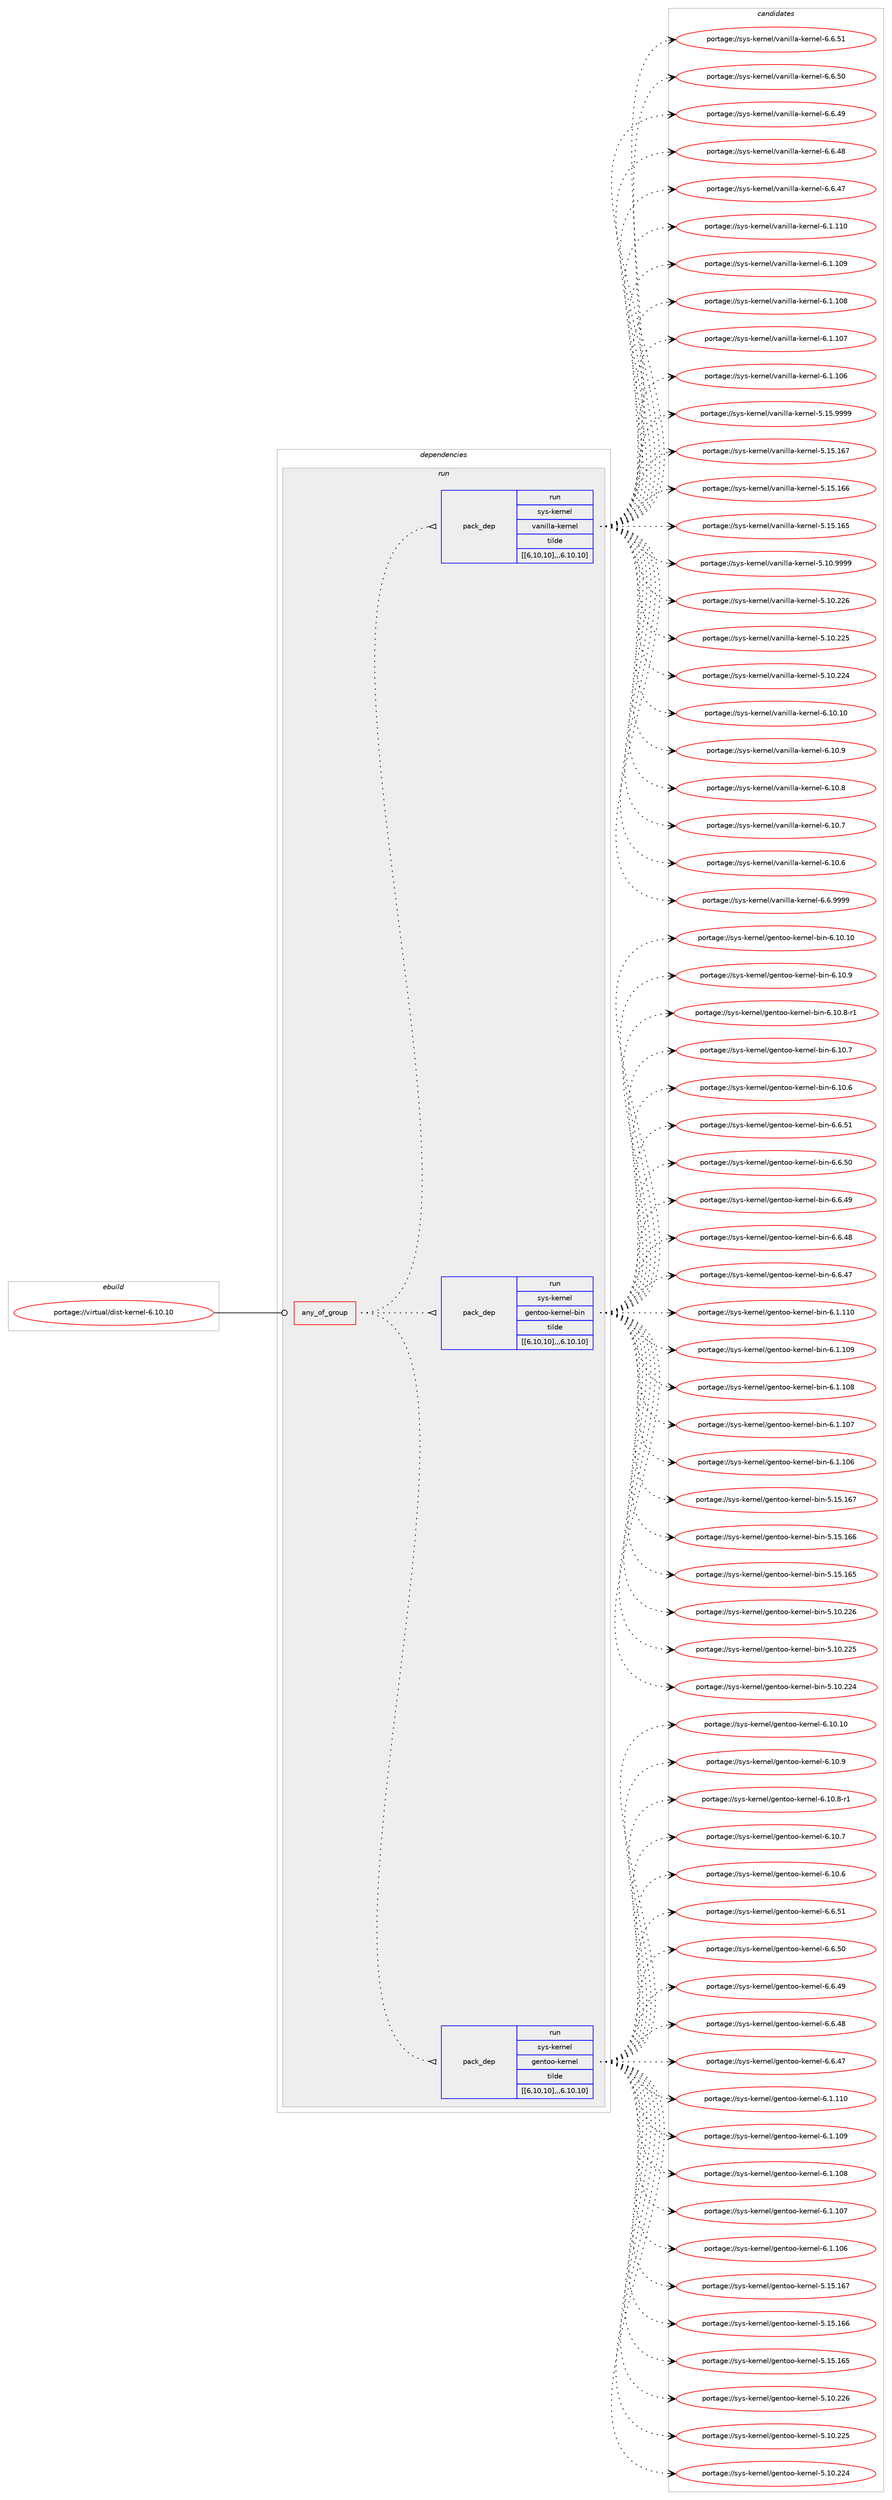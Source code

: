 digraph prolog {

# *************
# Graph options
# *************

newrank=true;
concentrate=true;
compound=true;
graph [rankdir=LR,fontname=Helvetica,fontsize=10,ranksep=1.5];#, ranksep=2.5, nodesep=0.2];
edge  [arrowhead=vee];
node  [fontname=Helvetica,fontsize=10];

# **********
# The ebuild
# **********

subgraph cluster_leftcol {
color=gray;
label=<<i>ebuild</i>>;
id [label="portage://virtual/dist-kernel-6.10.10", color=red, width=4, href="../virtual/dist-kernel-6.10.10.svg"];
}

# ****************
# The dependencies
# ****************

subgraph cluster_midcol {
color=gray;
label=<<i>dependencies</i>>;
subgraph cluster_compile {
fillcolor="#eeeeee";
style=filled;
label=<<i>compile</i>>;
}
subgraph cluster_compileandrun {
fillcolor="#eeeeee";
style=filled;
label=<<i>compile and run</i>>;
}
subgraph cluster_run {
fillcolor="#eeeeee";
style=filled;
label=<<i>run</i>>;
subgraph any2938 {
dependency462219 [label=<<TABLE BORDER="0" CELLBORDER="1" CELLSPACING="0" CELLPADDING="4"><TR><TD CELLPADDING="10">any_of_group</TD></TR></TABLE>>, shape=none, color=red];subgraph pack335750 {
dependency462220 [label=<<TABLE BORDER="0" CELLBORDER="1" CELLSPACING="0" CELLPADDING="4" WIDTH="220"><TR><TD ROWSPAN="6" CELLPADDING="30">pack_dep</TD></TR><TR><TD WIDTH="110">run</TD></TR><TR><TD>sys-kernel</TD></TR><TR><TD>gentoo-kernel</TD></TR><TR><TD>tilde</TD></TR><TR><TD>[[6,10,10],,,6.10.10]</TD></TR></TABLE>>, shape=none, color=blue];
}
dependency462219:e -> dependency462220:w [weight=20,style="dotted",arrowhead="oinv"];
subgraph pack335751 {
dependency462221 [label=<<TABLE BORDER="0" CELLBORDER="1" CELLSPACING="0" CELLPADDING="4" WIDTH="220"><TR><TD ROWSPAN="6" CELLPADDING="30">pack_dep</TD></TR><TR><TD WIDTH="110">run</TD></TR><TR><TD>sys-kernel</TD></TR><TR><TD>gentoo-kernel-bin</TD></TR><TR><TD>tilde</TD></TR><TR><TD>[[6,10,10],,,6.10.10]</TD></TR></TABLE>>, shape=none, color=blue];
}
dependency462219:e -> dependency462221:w [weight=20,style="dotted",arrowhead="oinv"];
subgraph pack335752 {
dependency462222 [label=<<TABLE BORDER="0" CELLBORDER="1" CELLSPACING="0" CELLPADDING="4" WIDTH="220"><TR><TD ROWSPAN="6" CELLPADDING="30">pack_dep</TD></TR><TR><TD WIDTH="110">run</TD></TR><TR><TD>sys-kernel</TD></TR><TR><TD>vanilla-kernel</TD></TR><TR><TD>tilde</TD></TR><TR><TD>[[6,10,10],,,6.10.10]</TD></TR></TABLE>>, shape=none, color=blue];
}
dependency462219:e -> dependency462222:w [weight=20,style="dotted",arrowhead="oinv"];
}
id:e -> dependency462219:w [weight=20,style="solid",arrowhead="odot"];
}
}

# **************
# The candidates
# **************

subgraph cluster_choices {
rank=same;
color=gray;
label=<<i>candidates</i>>;

subgraph choice335750 {
color=black;
nodesep=1;
choice1151211154510710111411010110847103101110116111111451071011141101011084554464948464948 [label="portage://sys-kernel/gentoo-kernel-6.10.10", color=red, width=4,href="../sys-kernel/gentoo-kernel-6.10.10.svg"];
choice11512111545107101114110101108471031011101161111114510710111411010110845544649484657 [label="portage://sys-kernel/gentoo-kernel-6.10.9", color=red, width=4,href="../sys-kernel/gentoo-kernel-6.10.9.svg"];
choice115121115451071011141101011084710310111011611111145107101114110101108455446494846564511449 [label="portage://sys-kernel/gentoo-kernel-6.10.8-r1", color=red, width=4,href="../sys-kernel/gentoo-kernel-6.10.8-r1.svg"];
choice11512111545107101114110101108471031011101161111114510710111411010110845544649484655 [label="portage://sys-kernel/gentoo-kernel-6.10.7", color=red, width=4,href="../sys-kernel/gentoo-kernel-6.10.7.svg"];
choice11512111545107101114110101108471031011101161111114510710111411010110845544649484654 [label="portage://sys-kernel/gentoo-kernel-6.10.6", color=red, width=4,href="../sys-kernel/gentoo-kernel-6.10.6.svg"];
choice11512111545107101114110101108471031011101161111114510710111411010110845544654465349 [label="portage://sys-kernel/gentoo-kernel-6.6.51", color=red, width=4,href="../sys-kernel/gentoo-kernel-6.6.51.svg"];
choice11512111545107101114110101108471031011101161111114510710111411010110845544654465348 [label="portage://sys-kernel/gentoo-kernel-6.6.50", color=red, width=4,href="../sys-kernel/gentoo-kernel-6.6.50.svg"];
choice11512111545107101114110101108471031011101161111114510710111411010110845544654465257 [label="portage://sys-kernel/gentoo-kernel-6.6.49", color=red, width=4,href="../sys-kernel/gentoo-kernel-6.6.49.svg"];
choice11512111545107101114110101108471031011101161111114510710111411010110845544654465256 [label="portage://sys-kernel/gentoo-kernel-6.6.48", color=red, width=4,href="../sys-kernel/gentoo-kernel-6.6.48.svg"];
choice11512111545107101114110101108471031011101161111114510710111411010110845544654465255 [label="portage://sys-kernel/gentoo-kernel-6.6.47", color=red, width=4,href="../sys-kernel/gentoo-kernel-6.6.47.svg"];
choice1151211154510710111411010110847103101110116111111451071011141101011084554464946494948 [label="portage://sys-kernel/gentoo-kernel-6.1.110", color=red, width=4,href="../sys-kernel/gentoo-kernel-6.1.110.svg"];
choice1151211154510710111411010110847103101110116111111451071011141101011084554464946494857 [label="portage://sys-kernel/gentoo-kernel-6.1.109", color=red, width=4,href="../sys-kernel/gentoo-kernel-6.1.109.svg"];
choice1151211154510710111411010110847103101110116111111451071011141101011084554464946494856 [label="portage://sys-kernel/gentoo-kernel-6.1.108", color=red, width=4,href="../sys-kernel/gentoo-kernel-6.1.108.svg"];
choice1151211154510710111411010110847103101110116111111451071011141101011084554464946494855 [label="portage://sys-kernel/gentoo-kernel-6.1.107", color=red, width=4,href="../sys-kernel/gentoo-kernel-6.1.107.svg"];
choice1151211154510710111411010110847103101110116111111451071011141101011084554464946494854 [label="portage://sys-kernel/gentoo-kernel-6.1.106", color=red, width=4,href="../sys-kernel/gentoo-kernel-6.1.106.svg"];
choice115121115451071011141101011084710310111011611111145107101114110101108455346495346495455 [label="portage://sys-kernel/gentoo-kernel-5.15.167", color=red, width=4,href="../sys-kernel/gentoo-kernel-5.15.167.svg"];
choice115121115451071011141101011084710310111011611111145107101114110101108455346495346495454 [label="portage://sys-kernel/gentoo-kernel-5.15.166", color=red, width=4,href="../sys-kernel/gentoo-kernel-5.15.166.svg"];
choice115121115451071011141101011084710310111011611111145107101114110101108455346495346495453 [label="portage://sys-kernel/gentoo-kernel-5.15.165", color=red, width=4,href="../sys-kernel/gentoo-kernel-5.15.165.svg"];
choice115121115451071011141101011084710310111011611111145107101114110101108455346494846505054 [label="portage://sys-kernel/gentoo-kernel-5.10.226", color=red, width=4,href="../sys-kernel/gentoo-kernel-5.10.226.svg"];
choice115121115451071011141101011084710310111011611111145107101114110101108455346494846505053 [label="portage://sys-kernel/gentoo-kernel-5.10.225", color=red, width=4,href="../sys-kernel/gentoo-kernel-5.10.225.svg"];
choice115121115451071011141101011084710310111011611111145107101114110101108455346494846505052 [label="portage://sys-kernel/gentoo-kernel-5.10.224", color=red, width=4,href="../sys-kernel/gentoo-kernel-5.10.224.svg"];
dependency462220:e -> choice1151211154510710111411010110847103101110116111111451071011141101011084554464948464948:w [style=dotted,weight="100"];
dependency462220:e -> choice11512111545107101114110101108471031011101161111114510710111411010110845544649484657:w [style=dotted,weight="100"];
dependency462220:e -> choice115121115451071011141101011084710310111011611111145107101114110101108455446494846564511449:w [style=dotted,weight="100"];
dependency462220:e -> choice11512111545107101114110101108471031011101161111114510710111411010110845544649484655:w [style=dotted,weight="100"];
dependency462220:e -> choice11512111545107101114110101108471031011101161111114510710111411010110845544649484654:w [style=dotted,weight="100"];
dependency462220:e -> choice11512111545107101114110101108471031011101161111114510710111411010110845544654465349:w [style=dotted,weight="100"];
dependency462220:e -> choice11512111545107101114110101108471031011101161111114510710111411010110845544654465348:w [style=dotted,weight="100"];
dependency462220:e -> choice11512111545107101114110101108471031011101161111114510710111411010110845544654465257:w [style=dotted,weight="100"];
dependency462220:e -> choice11512111545107101114110101108471031011101161111114510710111411010110845544654465256:w [style=dotted,weight="100"];
dependency462220:e -> choice11512111545107101114110101108471031011101161111114510710111411010110845544654465255:w [style=dotted,weight="100"];
dependency462220:e -> choice1151211154510710111411010110847103101110116111111451071011141101011084554464946494948:w [style=dotted,weight="100"];
dependency462220:e -> choice1151211154510710111411010110847103101110116111111451071011141101011084554464946494857:w [style=dotted,weight="100"];
dependency462220:e -> choice1151211154510710111411010110847103101110116111111451071011141101011084554464946494856:w [style=dotted,weight="100"];
dependency462220:e -> choice1151211154510710111411010110847103101110116111111451071011141101011084554464946494855:w [style=dotted,weight="100"];
dependency462220:e -> choice1151211154510710111411010110847103101110116111111451071011141101011084554464946494854:w [style=dotted,weight="100"];
dependency462220:e -> choice115121115451071011141101011084710310111011611111145107101114110101108455346495346495455:w [style=dotted,weight="100"];
dependency462220:e -> choice115121115451071011141101011084710310111011611111145107101114110101108455346495346495454:w [style=dotted,weight="100"];
dependency462220:e -> choice115121115451071011141101011084710310111011611111145107101114110101108455346495346495453:w [style=dotted,weight="100"];
dependency462220:e -> choice115121115451071011141101011084710310111011611111145107101114110101108455346494846505054:w [style=dotted,weight="100"];
dependency462220:e -> choice115121115451071011141101011084710310111011611111145107101114110101108455346494846505053:w [style=dotted,weight="100"];
dependency462220:e -> choice115121115451071011141101011084710310111011611111145107101114110101108455346494846505052:w [style=dotted,weight="100"];
}
subgraph choice335751 {
color=black;
nodesep=1;
choice11512111545107101114110101108471031011101161111114510710111411010110845981051104554464948464948 [label="portage://sys-kernel/gentoo-kernel-bin-6.10.10", color=red, width=4,href="../sys-kernel/gentoo-kernel-bin-6.10.10.svg"];
choice115121115451071011141101011084710310111011611111145107101114110101108459810511045544649484657 [label="portage://sys-kernel/gentoo-kernel-bin-6.10.9", color=red, width=4,href="../sys-kernel/gentoo-kernel-bin-6.10.9.svg"];
choice1151211154510710111411010110847103101110116111111451071011141101011084598105110455446494846564511449 [label="portage://sys-kernel/gentoo-kernel-bin-6.10.8-r1", color=red, width=4,href="../sys-kernel/gentoo-kernel-bin-6.10.8-r1.svg"];
choice115121115451071011141101011084710310111011611111145107101114110101108459810511045544649484655 [label="portage://sys-kernel/gentoo-kernel-bin-6.10.7", color=red, width=4,href="../sys-kernel/gentoo-kernel-bin-6.10.7.svg"];
choice115121115451071011141101011084710310111011611111145107101114110101108459810511045544649484654 [label="portage://sys-kernel/gentoo-kernel-bin-6.10.6", color=red, width=4,href="../sys-kernel/gentoo-kernel-bin-6.10.6.svg"];
choice115121115451071011141101011084710310111011611111145107101114110101108459810511045544654465349 [label="portage://sys-kernel/gentoo-kernel-bin-6.6.51", color=red, width=4,href="../sys-kernel/gentoo-kernel-bin-6.6.51.svg"];
choice115121115451071011141101011084710310111011611111145107101114110101108459810511045544654465348 [label="portage://sys-kernel/gentoo-kernel-bin-6.6.50", color=red, width=4,href="../sys-kernel/gentoo-kernel-bin-6.6.50.svg"];
choice115121115451071011141101011084710310111011611111145107101114110101108459810511045544654465257 [label="portage://sys-kernel/gentoo-kernel-bin-6.6.49", color=red, width=4,href="../sys-kernel/gentoo-kernel-bin-6.6.49.svg"];
choice115121115451071011141101011084710310111011611111145107101114110101108459810511045544654465256 [label="portage://sys-kernel/gentoo-kernel-bin-6.6.48", color=red, width=4,href="../sys-kernel/gentoo-kernel-bin-6.6.48.svg"];
choice115121115451071011141101011084710310111011611111145107101114110101108459810511045544654465255 [label="portage://sys-kernel/gentoo-kernel-bin-6.6.47", color=red, width=4,href="../sys-kernel/gentoo-kernel-bin-6.6.47.svg"];
choice11512111545107101114110101108471031011101161111114510710111411010110845981051104554464946494948 [label="portage://sys-kernel/gentoo-kernel-bin-6.1.110", color=red, width=4,href="../sys-kernel/gentoo-kernel-bin-6.1.110.svg"];
choice11512111545107101114110101108471031011101161111114510710111411010110845981051104554464946494857 [label="portage://sys-kernel/gentoo-kernel-bin-6.1.109", color=red, width=4,href="../sys-kernel/gentoo-kernel-bin-6.1.109.svg"];
choice11512111545107101114110101108471031011101161111114510710111411010110845981051104554464946494856 [label="portage://sys-kernel/gentoo-kernel-bin-6.1.108", color=red, width=4,href="../sys-kernel/gentoo-kernel-bin-6.1.108.svg"];
choice11512111545107101114110101108471031011101161111114510710111411010110845981051104554464946494855 [label="portage://sys-kernel/gentoo-kernel-bin-6.1.107", color=red, width=4,href="../sys-kernel/gentoo-kernel-bin-6.1.107.svg"];
choice11512111545107101114110101108471031011101161111114510710111411010110845981051104554464946494854 [label="portage://sys-kernel/gentoo-kernel-bin-6.1.106", color=red, width=4,href="../sys-kernel/gentoo-kernel-bin-6.1.106.svg"];
choice1151211154510710111411010110847103101110116111111451071011141101011084598105110455346495346495455 [label="portage://sys-kernel/gentoo-kernel-bin-5.15.167", color=red, width=4,href="../sys-kernel/gentoo-kernel-bin-5.15.167.svg"];
choice1151211154510710111411010110847103101110116111111451071011141101011084598105110455346495346495454 [label="portage://sys-kernel/gentoo-kernel-bin-5.15.166", color=red, width=4,href="../sys-kernel/gentoo-kernel-bin-5.15.166.svg"];
choice1151211154510710111411010110847103101110116111111451071011141101011084598105110455346495346495453 [label="portage://sys-kernel/gentoo-kernel-bin-5.15.165", color=red, width=4,href="../sys-kernel/gentoo-kernel-bin-5.15.165.svg"];
choice1151211154510710111411010110847103101110116111111451071011141101011084598105110455346494846505054 [label="portage://sys-kernel/gentoo-kernel-bin-5.10.226", color=red, width=4,href="../sys-kernel/gentoo-kernel-bin-5.10.226.svg"];
choice1151211154510710111411010110847103101110116111111451071011141101011084598105110455346494846505053 [label="portage://sys-kernel/gentoo-kernel-bin-5.10.225", color=red, width=4,href="../sys-kernel/gentoo-kernel-bin-5.10.225.svg"];
choice1151211154510710111411010110847103101110116111111451071011141101011084598105110455346494846505052 [label="portage://sys-kernel/gentoo-kernel-bin-5.10.224", color=red, width=4,href="../sys-kernel/gentoo-kernel-bin-5.10.224.svg"];
dependency462221:e -> choice11512111545107101114110101108471031011101161111114510710111411010110845981051104554464948464948:w [style=dotted,weight="100"];
dependency462221:e -> choice115121115451071011141101011084710310111011611111145107101114110101108459810511045544649484657:w [style=dotted,weight="100"];
dependency462221:e -> choice1151211154510710111411010110847103101110116111111451071011141101011084598105110455446494846564511449:w [style=dotted,weight="100"];
dependency462221:e -> choice115121115451071011141101011084710310111011611111145107101114110101108459810511045544649484655:w [style=dotted,weight="100"];
dependency462221:e -> choice115121115451071011141101011084710310111011611111145107101114110101108459810511045544649484654:w [style=dotted,weight="100"];
dependency462221:e -> choice115121115451071011141101011084710310111011611111145107101114110101108459810511045544654465349:w [style=dotted,weight="100"];
dependency462221:e -> choice115121115451071011141101011084710310111011611111145107101114110101108459810511045544654465348:w [style=dotted,weight="100"];
dependency462221:e -> choice115121115451071011141101011084710310111011611111145107101114110101108459810511045544654465257:w [style=dotted,weight="100"];
dependency462221:e -> choice115121115451071011141101011084710310111011611111145107101114110101108459810511045544654465256:w [style=dotted,weight="100"];
dependency462221:e -> choice115121115451071011141101011084710310111011611111145107101114110101108459810511045544654465255:w [style=dotted,weight="100"];
dependency462221:e -> choice11512111545107101114110101108471031011101161111114510710111411010110845981051104554464946494948:w [style=dotted,weight="100"];
dependency462221:e -> choice11512111545107101114110101108471031011101161111114510710111411010110845981051104554464946494857:w [style=dotted,weight="100"];
dependency462221:e -> choice11512111545107101114110101108471031011101161111114510710111411010110845981051104554464946494856:w [style=dotted,weight="100"];
dependency462221:e -> choice11512111545107101114110101108471031011101161111114510710111411010110845981051104554464946494855:w [style=dotted,weight="100"];
dependency462221:e -> choice11512111545107101114110101108471031011101161111114510710111411010110845981051104554464946494854:w [style=dotted,weight="100"];
dependency462221:e -> choice1151211154510710111411010110847103101110116111111451071011141101011084598105110455346495346495455:w [style=dotted,weight="100"];
dependency462221:e -> choice1151211154510710111411010110847103101110116111111451071011141101011084598105110455346495346495454:w [style=dotted,weight="100"];
dependency462221:e -> choice1151211154510710111411010110847103101110116111111451071011141101011084598105110455346495346495453:w [style=dotted,weight="100"];
dependency462221:e -> choice1151211154510710111411010110847103101110116111111451071011141101011084598105110455346494846505054:w [style=dotted,weight="100"];
dependency462221:e -> choice1151211154510710111411010110847103101110116111111451071011141101011084598105110455346494846505053:w [style=dotted,weight="100"];
dependency462221:e -> choice1151211154510710111411010110847103101110116111111451071011141101011084598105110455346494846505052:w [style=dotted,weight="100"];
}
subgraph choice335752 {
color=black;
nodesep=1;
choice11512111545107101114110101108471189711010510810897451071011141101011084554464948464948 [label="portage://sys-kernel/vanilla-kernel-6.10.10", color=red, width=4,href="../sys-kernel/vanilla-kernel-6.10.10.svg"];
choice115121115451071011141101011084711897110105108108974510710111411010110845544649484657 [label="portage://sys-kernel/vanilla-kernel-6.10.9", color=red, width=4,href="../sys-kernel/vanilla-kernel-6.10.9.svg"];
choice115121115451071011141101011084711897110105108108974510710111411010110845544649484656 [label="portage://sys-kernel/vanilla-kernel-6.10.8", color=red, width=4,href="../sys-kernel/vanilla-kernel-6.10.8.svg"];
choice115121115451071011141101011084711897110105108108974510710111411010110845544649484655 [label="portage://sys-kernel/vanilla-kernel-6.10.7", color=red, width=4,href="../sys-kernel/vanilla-kernel-6.10.7.svg"];
choice115121115451071011141101011084711897110105108108974510710111411010110845544649484654 [label="portage://sys-kernel/vanilla-kernel-6.10.6", color=red, width=4,href="../sys-kernel/vanilla-kernel-6.10.6.svg"];
choice1151211154510710111411010110847118971101051081089745107101114110101108455446544657575757 [label="portage://sys-kernel/vanilla-kernel-6.6.9999", color=red, width=4,href="../sys-kernel/vanilla-kernel-6.6.9999.svg"];
choice115121115451071011141101011084711897110105108108974510710111411010110845544654465349 [label="portage://sys-kernel/vanilla-kernel-6.6.51", color=red, width=4,href="../sys-kernel/vanilla-kernel-6.6.51.svg"];
choice115121115451071011141101011084711897110105108108974510710111411010110845544654465348 [label="portage://sys-kernel/vanilla-kernel-6.6.50", color=red, width=4,href="../sys-kernel/vanilla-kernel-6.6.50.svg"];
choice115121115451071011141101011084711897110105108108974510710111411010110845544654465257 [label="portage://sys-kernel/vanilla-kernel-6.6.49", color=red, width=4,href="../sys-kernel/vanilla-kernel-6.6.49.svg"];
choice115121115451071011141101011084711897110105108108974510710111411010110845544654465256 [label="portage://sys-kernel/vanilla-kernel-6.6.48", color=red, width=4,href="../sys-kernel/vanilla-kernel-6.6.48.svg"];
choice115121115451071011141101011084711897110105108108974510710111411010110845544654465255 [label="portage://sys-kernel/vanilla-kernel-6.6.47", color=red, width=4,href="../sys-kernel/vanilla-kernel-6.6.47.svg"];
choice11512111545107101114110101108471189711010510810897451071011141101011084554464946494948 [label="portage://sys-kernel/vanilla-kernel-6.1.110", color=red, width=4,href="../sys-kernel/vanilla-kernel-6.1.110.svg"];
choice11512111545107101114110101108471189711010510810897451071011141101011084554464946494857 [label="portage://sys-kernel/vanilla-kernel-6.1.109", color=red, width=4,href="../sys-kernel/vanilla-kernel-6.1.109.svg"];
choice11512111545107101114110101108471189711010510810897451071011141101011084554464946494856 [label="portage://sys-kernel/vanilla-kernel-6.1.108", color=red, width=4,href="../sys-kernel/vanilla-kernel-6.1.108.svg"];
choice11512111545107101114110101108471189711010510810897451071011141101011084554464946494855 [label="portage://sys-kernel/vanilla-kernel-6.1.107", color=red, width=4,href="../sys-kernel/vanilla-kernel-6.1.107.svg"];
choice11512111545107101114110101108471189711010510810897451071011141101011084554464946494854 [label="portage://sys-kernel/vanilla-kernel-6.1.106", color=red, width=4,href="../sys-kernel/vanilla-kernel-6.1.106.svg"];
choice115121115451071011141101011084711897110105108108974510710111411010110845534649534657575757 [label="portage://sys-kernel/vanilla-kernel-5.15.9999", color=red, width=4,href="../sys-kernel/vanilla-kernel-5.15.9999.svg"];
choice1151211154510710111411010110847118971101051081089745107101114110101108455346495346495455 [label="portage://sys-kernel/vanilla-kernel-5.15.167", color=red, width=4,href="../sys-kernel/vanilla-kernel-5.15.167.svg"];
choice1151211154510710111411010110847118971101051081089745107101114110101108455346495346495454 [label="portage://sys-kernel/vanilla-kernel-5.15.166", color=red, width=4,href="../sys-kernel/vanilla-kernel-5.15.166.svg"];
choice1151211154510710111411010110847118971101051081089745107101114110101108455346495346495453 [label="portage://sys-kernel/vanilla-kernel-5.15.165", color=red, width=4,href="../sys-kernel/vanilla-kernel-5.15.165.svg"];
choice115121115451071011141101011084711897110105108108974510710111411010110845534649484657575757 [label="portage://sys-kernel/vanilla-kernel-5.10.9999", color=red, width=4,href="../sys-kernel/vanilla-kernel-5.10.9999.svg"];
choice1151211154510710111411010110847118971101051081089745107101114110101108455346494846505054 [label="portage://sys-kernel/vanilla-kernel-5.10.226", color=red, width=4,href="../sys-kernel/vanilla-kernel-5.10.226.svg"];
choice1151211154510710111411010110847118971101051081089745107101114110101108455346494846505053 [label="portage://sys-kernel/vanilla-kernel-5.10.225", color=red, width=4,href="../sys-kernel/vanilla-kernel-5.10.225.svg"];
choice1151211154510710111411010110847118971101051081089745107101114110101108455346494846505052 [label="portage://sys-kernel/vanilla-kernel-5.10.224", color=red, width=4,href="../sys-kernel/vanilla-kernel-5.10.224.svg"];
dependency462222:e -> choice11512111545107101114110101108471189711010510810897451071011141101011084554464948464948:w [style=dotted,weight="100"];
dependency462222:e -> choice115121115451071011141101011084711897110105108108974510710111411010110845544649484657:w [style=dotted,weight="100"];
dependency462222:e -> choice115121115451071011141101011084711897110105108108974510710111411010110845544649484656:w [style=dotted,weight="100"];
dependency462222:e -> choice115121115451071011141101011084711897110105108108974510710111411010110845544649484655:w [style=dotted,weight="100"];
dependency462222:e -> choice115121115451071011141101011084711897110105108108974510710111411010110845544649484654:w [style=dotted,weight="100"];
dependency462222:e -> choice1151211154510710111411010110847118971101051081089745107101114110101108455446544657575757:w [style=dotted,weight="100"];
dependency462222:e -> choice115121115451071011141101011084711897110105108108974510710111411010110845544654465349:w [style=dotted,weight="100"];
dependency462222:e -> choice115121115451071011141101011084711897110105108108974510710111411010110845544654465348:w [style=dotted,weight="100"];
dependency462222:e -> choice115121115451071011141101011084711897110105108108974510710111411010110845544654465257:w [style=dotted,weight="100"];
dependency462222:e -> choice115121115451071011141101011084711897110105108108974510710111411010110845544654465256:w [style=dotted,weight="100"];
dependency462222:e -> choice115121115451071011141101011084711897110105108108974510710111411010110845544654465255:w [style=dotted,weight="100"];
dependency462222:e -> choice11512111545107101114110101108471189711010510810897451071011141101011084554464946494948:w [style=dotted,weight="100"];
dependency462222:e -> choice11512111545107101114110101108471189711010510810897451071011141101011084554464946494857:w [style=dotted,weight="100"];
dependency462222:e -> choice11512111545107101114110101108471189711010510810897451071011141101011084554464946494856:w [style=dotted,weight="100"];
dependency462222:e -> choice11512111545107101114110101108471189711010510810897451071011141101011084554464946494855:w [style=dotted,weight="100"];
dependency462222:e -> choice11512111545107101114110101108471189711010510810897451071011141101011084554464946494854:w [style=dotted,weight="100"];
dependency462222:e -> choice115121115451071011141101011084711897110105108108974510710111411010110845534649534657575757:w [style=dotted,weight="100"];
dependency462222:e -> choice1151211154510710111411010110847118971101051081089745107101114110101108455346495346495455:w [style=dotted,weight="100"];
dependency462222:e -> choice1151211154510710111411010110847118971101051081089745107101114110101108455346495346495454:w [style=dotted,weight="100"];
dependency462222:e -> choice1151211154510710111411010110847118971101051081089745107101114110101108455346495346495453:w [style=dotted,weight="100"];
dependency462222:e -> choice115121115451071011141101011084711897110105108108974510710111411010110845534649484657575757:w [style=dotted,weight="100"];
dependency462222:e -> choice1151211154510710111411010110847118971101051081089745107101114110101108455346494846505054:w [style=dotted,weight="100"];
dependency462222:e -> choice1151211154510710111411010110847118971101051081089745107101114110101108455346494846505053:w [style=dotted,weight="100"];
dependency462222:e -> choice1151211154510710111411010110847118971101051081089745107101114110101108455346494846505052:w [style=dotted,weight="100"];
}
}

}
